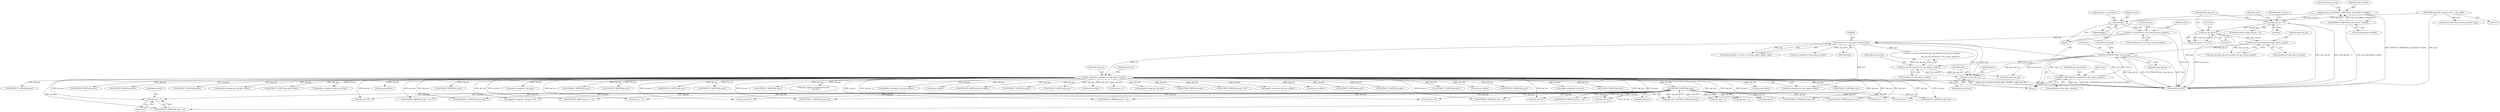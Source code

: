 digraph "0_tcpdump_0b661e0aa61850234b64394585cf577aac570bf4@pointer" {
"1001771" [label="(Call,obj_tptr + 2)"];
"1001708" [label="(Call,EXTRACT_8BITS(obj_tptr))"];
"1000342" [label="(Call,obj_tptr=tptr+sizeof(struct lmp_object_header))"];
"1000265" [label="(Call,(const struct lmp_object_header *)tptr)"];
"1001935" [label="(Call,tptr+=lmp_obj_len)"];
"1000354" [label="(Call,ND_TCHECK2(*tptr, lmp_obj_len))"];
"1000258" [label="(Call,ND_TCHECK2(*tptr, sizeof(struct lmp_object_header)))"];
"1000350" [label="(Call,lmp_obj_len-sizeof(struct lmp_object_header))"];
"1000332" [label="(Call,lmp_obj_len % 4)"];
"1000321" [label="(Call,lmp_obj_len < 4)"];
"1000268" [label="(Call,lmp_obj_len=EXTRACT_16BITS(lmp_obj_header->length))"];
"1000270" [label="(Call,EXTRACT_16BITS(lmp_obj_header->length))"];
"1001931" [label="(Call,lmp_obj_len-sizeof(struct lmp_object_header))"];
"1000245" [label="(Call,tptr+=sizeof(const struct lmp_common_header))"];
"1000128" [label="(Call,tptr=pptr)"];
"1000112" [label="(MethodParameterIn,register const u_char *pptr)"];
"1001306" [label="(Call,obj_tptr+offset)"];
"1001830" [label="(Call,obj_tptr+12)"];
"1000270" [label="(Call,EXTRACT_16BITS(lmp_obj_header->length))"];
"1000132" [label="(Identifier,lmp_com_header)"];
"1000130" [label="(Identifier,pptr)"];
"1000268" [label="(Call,lmp_obj_len=EXTRACT_16BITS(lmp_obj_header->length))"];
"1000945" [label="(Call,EXTRACT_8BITS(obj_tptr))"];
"1001652" [label="(Call,EXTRACT_32BITS(obj_tptr))"];
"1000351" [label="(Identifier,lmp_obj_len)"];
"1000271" [label="(Call,lmp_obj_header->length)"];
"1000334" [label="(Literal,4)"];
"1001739" [label="(Call,obj_tptr + 1)"];
"1000469" [label="(Call,EXTRACT_32BITS(obj_tptr))"];
"1000263" [label="(Call,lmp_obj_header = (const struct lmp_object_header *)tptr)"];
"1001791" [label="(Call,EXTRACT_16BITS(obj_tptr+4))"];
"1000388" [label="(Call,EXTRACT_32BITS(obj_tptr))"];
"1000355" [label="(Call,*tptr)"];
"1001414" [label="(Call,obj_tptr+offset)"];
"1001630" [label="(Call,EXTRACT_32BITS(obj_tptr))"];
"1001782" [label="(Call,EXTRACT_8BITS(obj_tptr + 3))"];
"1000421" [label="(Call,ipaddr_string(ndo, obj_tptr))"];
"1000654" [label="(Call,EXTRACT_8BITS(obj_tptr))"];
"1000321" [label="(Call,lmp_obj_len < 4)"];
"1000275" [label="(Identifier,lmp_obj_ctype)"];
"1001939" [label="(Identifier,tlen)"];
"1001792" [label="(Call,obj_tptr+4)"];
"1000320" [label="(ControlStructure,if (lmp_obj_len < 4))"];
"1000246" [label="(Identifier,tptr)"];
"1001949" [label="(MethodReturn,RET)"];
"1000331" [label="(Call,(lmp_obj_len % 4) != 0)"];
"1000247" [label="(Call,sizeof(const struct lmp_common_header))"];
"1001834" [label="(Call,obj_tptr+12)"];
"1001709" [label="(Identifier,obj_tptr)"];
"1001931" [label="(Call,lmp_obj_len-sizeof(struct lmp_object_header))"];
"1000342" [label="(Call,obj_tptr=tptr+sizeof(struct lmp_object_header))"];
"1001754" [label="(Call,obj_tptr + 1)"];
"1001735" [label="(Call,obj_tptr + 1)"];
"1001800" [label="(Call,EXTRACT_16BITS(obj_tptr+6))"];
"1001819" [label="(Call,obj_tptr+10)"];
"1000522" [label="(Call,EXTRACT_32BITS(obj_tptr))"];
"1001809" [label="(Call,EXTRACT_16BITS(obj_tptr+8))"];
"1000359" [label="(Identifier,hexdump)"];
"1000805" [label="(Call,EXTRACT_8BITS(obj_tptr))"];
"1001772" [label="(Identifier,obj_tptr)"];
"1001935" [label="(Call,tptr+=lmp_obj_len)"];
"1000702" [label="(Call,EXTRACT_8BITS(obj_tptr))"];
"1000357" [label="(Identifier,lmp_obj_len)"];
"1001926" [label="(Call,tptr+sizeof(struct lmp_object_header))"];
"1001818" [label="(Call,EXTRACT_16BITS(obj_tptr+10))"];
"1000619" [label="(Call,EXTRACT_32BITS(obj_tptr))"];
"1000269" [label="(Identifier,lmp_obj_len)"];
"1000133" [label="(Call,(const struct lmp_common_header *)pptr)"];
"1001304" [label="(Call,ip6addr_string(ndo, obj_tptr+offset))"];
"1001590" [label="(Call,EXTRACT_32BITS(obj_tptr+offset))"];
"1000267" [label="(Identifier,tptr)"];
"1001530" [label="(Call,ipaddr_string(ndo, obj_tptr+offset))"];
"1001734" [label="(Call,EXTRACT_8BITS(obj_tptr + 1))"];
"1001936" [label="(Identifier,tptr)"];
"1001197" [label="(Call,obj_tptr+offset)"];
"1000250" [label="(Identifier,tlen)"];
"1000350" [label="(Call,lmp_obj_len-sizeof(struct lmp_object_header))"];
"1001758" [label="(Call,obj_tptr + 1)"];
"1001833" [label="(Call,EXTRACT_32BITS(obj_tptr+12))"];
"1001706" [label="(Call,link_type = EXTRACT_8BITS(obj_tptr))"];
"1001683" [label="(Call,EXTRACT_8BITS(obj_tptr))"];
"1000327" [label="(Identifier,ndo)"];
"1000332" [label="(Call,lmp_obj_len % 4)"];
"1000333" [label="(Identifier,lmp_obj_len)"];
"1001771" [label="(Call,obj_tptr + 2)"];
"1001783" [label="(Call,obj_tptr + 3)"];
"1000343" [label="(Identifier,obj_tptr)"];
"1001738" [label="(Call,EXTRACT_8BITS(obj_tptr + 1))"];
"1000335" [label="(Literal,0)"];
"1000112" [label="(MethodParameterIn,register const u_char *pptr)"];
"1000245" [label="(Call,tptr+=sizeof(const struct lmp_common_header))"];
"1000554" [label="(Call,ipaddr_string(ndo, obj_tptr))"];
"1000129" [label="(Identifier,tptr)"];
"1001757" [label="(Call,EXTRACT_8BITS(obj_tptr + 1))"];
"1001708" [label="(Call,EXTRACT_8BITS(obj_tptr))"];
"1000261" [label="(Call,sizeof(struct lmp_object_header))"];
"1001134" [label="(Call,EXTRACT_16BITS(obj_tptr))"];
"1000750" [label="(Call,EXTRACT_8BITS(obj_tptr))"];
"1001773" [label="(Literal,2)"];
"1000264" [label="(Identifier,lmp_obj_header)"];
"1001810" [label="(Call,obj_tptr+8)"];
"1001857" [label="(Call,EXTRACT_32BITS(obj_tptr))"];
"1000500" [label="(Call,EXTRACT_32BITS(obj_tptr))"];
"1001801" [label="(Call,obj_tptr+6)"];
"1000348" [label="(Call,obj_tlen=lmp_obj_len-sizeof(struct lmp_object_header))"];
"1001022" [label="(Call,EXTRACT_16BITS(obj_tptr))"];
"1001770" [label="(Call,EXTRACT_8BITS(obj_tptr + 2))"];
"1000128" [label="(Call,tptr=pptr)"];
"1000258" [label="(Call,ND_TCHECK2(*tptr, sizeof(struct lmp_object_header)))"];
"1001933" [label="(Call,sizeof(struct lmp_object_header))"];
"1000322" [label="(Identifier,lmp_obj_len)"];
"1000349" [label="(Identifier,obj_tlen)"];
"1001908" [label="(Call,print_unknown_data(ndo,obj_tptr,\"\n\t    \",obj_tlen))"];
"1000354" [label="(Call,ND_TCHECK2(*tptr, lmp_obj_len))"];
"1001753" [label="(Call,EXTRACT_8BITS(obj_tptr + 1))"];
"1001828" [label="(Call,ipaddr_string(ndo, obj_tptr+12))"];
"1001937" [label="(Identifier,lmp_obj_len)"];
"1001560" [label="(Call,ip6addr_string(ndo, obj_tptr+offset))"];
"1001562" [label="(Call,obj_tptr+offset)"];
"1000352" [label="(Call,sizeof(struct lmp_object_header))"];
"1000114" [label="(Block,)"];
"1000265" [label="(Call,(const struct lmp_object_header *)tptr)"];
"1001413" [label="(Call,EXTRACT_32BITS(obj_tptr+offset))"];
"1000259" [label="(Call,*tptr)"];
"1001924" [label="(Call,print_unknown_data(ndo,tptr+sizeof(struct lmp_object_header),\"\n\t    \",\n                               lmp_obj_len-sizeof(struct lmp_object_header)))"];
"1001166" [label="(Call,EXTRACT_32BITS(obj_tptr))"];
"1000323" [label="(Literal,4)"];
"1000586" [label="(Call,EXTRACT_16BITS(obj_tptr))"];
"1001591" [label="(Call,obj_tptr+offset)"];
"1000344" [label="(Call,tptr+sizeof(struct lmp_object_header))"];
"1001892" [label="(Call,obj_tptr + 3)"];
"1000445" [label="(Call,ip6addr_string(ndo, obj_tptr))"];
"1000875" [label="(Call,EXTRACT_8BITS(obj_tptr))"];
"1001891" [label="(Call,EXTRACT_8BITS(obj_tptr + 3))"];
"1000257" [label="(Block,)"];
"1001932" [label="(Identifier,lmp_obj_len)"];
"1001195" [label="(Call,ipaddr_string(ndo, obj_tptr+offset))"];
"1001938" [label="(Call,tlen-=lmp_obj_len)"];
"1001532" [label="(Call,obj_tptr+offset)"];
"1001771" -> "1001770"  [label="AST: "];
"1001771" -> "1001773"  [label="CFG: "];
"1001772" -> "1001771"  [label="AST: "];
"1001773" -> "1001771"  [label="AST: "];
"1001770" -> "1001771"  [label="CFG: "];
"1001708" -> "1001771"  [label="DDG: obj_tptr"];
"1000342" -> "1001771"  [label="DDG: obj_tptr"];
"1001708" -> "1001706"  [label="AST: "];
"1001708" -> "1001709"  [label="CFG: "];
"1001709" -> "1001708"  [label="AST: "];
"1001706" -> "1001708"  [label="CFG: "];
"1001708" -> "1001706"  [label="DDG: obj_tptr"];
"1000342" -> "1001708"  [label="DDG: obj_tptr"];
"1001708" -> "1001734"  [label="DDG: obj_tptr"];
"1001708" -> "1001735"  [label="DDG: obj_tptr"];
"1001708" -> "1001738"  [label="DDG: obj_tptr"];
"1001708" -> "1001739"  [label="DDG: obj_tptr"];
"1001708" -> "1001753"  [label="DDG: obj_tptr"];
"1001708" -> "1001754"  [label="DDG: obj_tptr"];
"1001708" -> "1001757"  [label="DDG: obj_tptr"];
"1001708" -> "1001758"  [label="DDG: obj_tptr"];
"1001708" -> "1001770"  [label="DDG: obj_tptr"];
"1001708" -> "1001782"  [label="DDG: obj_tptr"];
"1001708" -> "1001783"  [label="DDG: obj_tptr"];
"1001708" -> "1001791"  [label="DDG: obj_tptr"];
"1001708" -> "1001792"  [label="DDG: obj_tptr"];
"1001708" -> "1001800"  [label="DDG: obj_tptr"];
"1001708" -> "1001801"  [label="DDG: obj_tptr"];
"1001708" -> "1001809"  [label="DDG: obj_tptr"];
"1001708" -> "1001810"  [label="DDG: obj_tptr"];
"1001708" -> "1001818"  [label="DDG: obj_tptr"];
"1001708" -> "1001819"  [label="DDG: obj_tptr"];
"1001708" -> "1001828"  [label="DDG: obj_tptr"];
"1001708" -> "1001830"  [label="DDG: obj_tptr"];
"1001708" -> "1001833"  [label="DDG: obj_tptr"];
"1001708" -> "1001834"  [label="DDG: obj_tptr"];
"1000342" -> "1000257"  [label="AST: "];
"1000342" -> "1000344"  [label="CFG: "];
"1000343" -> "1000342"  [label="AST: "];
"1000344" -> "1000342"  [label="AST: "];
"1000349" -> "1000342"  [label="CFG: "];
"1000342" -> "1001949"  [label="DDG: tptr+sizeof(struct lmp_object_header)"];
"1000342" -> "1001949"  [label="DDG: obj_tptr"];
"1000265" -> "1000342"  [label="DDG: tptr"];
"1000342" -> "1000388"  [label="DDG: obj_tptr"];
"1000342" -> "1000421"  [label="DDG: obj_tptr"];
"1000342" -> "1000445"  [label="DDG: obj_tptr"];
"1000342" -> "1000469"  [label="DDG: obj_tptr"];
"1000342" -> "1000500"  [label="DDG: obj_tptr"];
"1000342" -> "1000522"  [label="DDG: obj_tptr"];
"1000342" -> "1000554"  [label="DDG: obj_tptr"];
"1000342" -> "1000586"  [label="DDG: obj_tptr"];
"1000342" -> "1000619"  [label="DDG: obj_tptr"];
"1000342" -> "1000654"  [label="DDG: obj_tptr"];
"1000342" -> "1000702"  [label="DDG: obj_tptr"];
"1000342" -> "1000750"  [label="DDG: obj_tptr"];
"1000342" -> "1000805"  [label="DDG: obj_tptr"];
"1000342" -> "1000875"  [label="DDG: obj_tptr"];
"1000342" -> "1000945"  [label="DDG: obj_tptr"];
"1000342" -> "1001022"  [label="DDG: obj_tptr"];
"1000342" -> "1001134"  [label="DDG: obj_tptr"];
"1000342" -> "1001166"  [label="DDG: obj_tptr"];
"1000342" -> "1001195"  [label="DDG: obj_tptr"];
"1000342" -> "1001197"  [label="DDG: obj_tptr"];
"1000342" -> "1001304"  [label="DDG: obj_tptr"];
"1000342" -> "1001306"  [label="DDG: obj_tptr"];
"1000342" -> "1001413"  [label="DDG: obj_tptr"];
"1000342" -> "1001414"  [label="DDG: obj_tptr"];
"1000342" -> "1001530"  [label="DDG: obj_tptr"];
"1000342" -> "1001532"  [label="DDG: obj_tptr"];
"1000342" -> "1001560"  [label="DDG: obj_tptr"];
"1000342" -> "1001562"  [label="DDG: obj_tptr"];
"1000342" -> "1001590"  [label="DDG: obj_tptr"];
"1000342" -> "1001591"  [label="DDG: obj_tptr"];
"1000342" -> "1001630"  [label="DDG: obj_tptr"];
"1000342" -> "1001652"  [label="DDG: obj_tptr"];
"1000342" -> "1001683"  [label="DDG: obj_tptr"];
"1000342" -> "1001734"  [label="DDG: obj_tptr"];
"1000342" -> "1001735"  [label="DDG: obj_tptr"];
"1000342" -> "1001738"  [label="DDG: obj_tptr"];
"1000342" -> "1001739"  [label="DDG: obj_tptr"];
"1000342" -> "1001753"  [label="DDG: obj_tptr"];
"1000342" -> "1001754"  [label="DDG: obj_tptr"];
"1000342" -> "1001757"  [label="DDG: obj_tptr"];
"1000342" -> "1001758"  [label="DDG: obj_tptr"];
"1000342" -> "1001770"  [label="DDG: obj_tptr"];
"1000342" -> "1001782"  [label="DDG: obj_tptr"];
"1000342" -> "1001783"  [label="DDG: obj_tptr"];
"1000342" -> "1001791"  [label="DDG: obj_tptr"];
"1000342" -> "1001792"  [label="DDG: obj_tptr"];
"1000342" -> "1001800"  [label="DDG: obj_tptr"];
"1000342" -> "1001801"  [label="DDG: obj_tptr"];
"1000342" -> "1001809"  [label="DDG: obj_tptr"];
"1000342" -> "1001810"  [label="DDG: obj_tptr"];
"1000342" -> "1001818"  [label="DDG: obj_tptr"];
"1000342" -> "1001819"  [label="DDG: obj_tptr"];
"1000342" -> "1001828"  [label="DDG: obj_tptr"];
"1000342" -> "1001830"  [label="DDG: obj_tptr"];
"1000342" -> "1001833"  [label="DDG: obj_tptr"];
"1000342" -> "1001834"  [label="DDG: obj_tptr"];
"1000342" -> "1001857"  [label="DDG: obj_tptr"];
"1000342" -> "1001891"  [label="DDG: obj_tptr"];
"1000342" -> "1001892"  [label="DDG: obj_tptr"];
"1000342" -> "1001908"  [label="DDG: obj_tptr"];
"1000265" -> "1000263"  [label="AST: "];
"1000265" -> "1000267"  [label="CFG: "];
"1000266" -> "1000265"  [label="AST: "];
"1000267" -> "1000265"  [label="AST: "];
"1000263" -> "1000265"  [label="CFG: "];
"1000265" -> "1001949"  [label="DDG: tptr"];
"1000265" -> "1000263"  [label="DDG: tptr"];
"1001935" -> "1000265"  [label="DDG: tptr"];
"1000245" -> "1000265"  [label="DDG: tptr"];
"1000265" -> "1000344"  [label="DDG: tptr"];
"1000265" -> "1001924"  [label="DDG: tptr"];
"1000265" -> "1001926"  [label="DDG: tptr"];
"1000265" -> "1001935"  [label="DDG: tptr"];
"1001935" -> "1000257"  [label="AST: "];
"1001935" -> "1001937"  [label="CFG: "];
"1001936" -> "1001935"  [label="AST: "];
"1001937" -> "1001935"  [label="AST: "];
"1001939" -> "1001935"  [label="CFG: "];
"1001935" -> "1001949"  [label="DDG: tptr"];
"1000354" -> "1001935"  [label="DDG: lmp_obj_len"];
"1001931" -> "1001935"  [label="DDG: lmp_obj_len"];
"1000354" -> "1000257"  [label="AST: "];
"1000354" -> "1000357"  [label="CFG: "];
"1000355" -> "1000354"  [label="AST: "];
"1000357" -> "1000354"  [label="AST: "];
"1000359" -> "1000354"  [label="CFG: "];
"1000354" -> "1001949"  [label="DDG: lmp_obj_len"];
"1000354" -> "1001949"  [label="DDG: ND_TCHECK2(*tptr, lmp_obj_len)"];
"1000354" -> "1001949"  [label="DDG: *tptr"];
"1000354" -> "1000258"  [label="DDG: *tptr"];
"1000258" -> "1000354"  [label="DDG: *tptr"];
"1000350" -> "1000354"  [label="DDG: lmp_obj_len"];
"1000354" -> "1001931"  [label="DDG: lmp_obj_len"];
"1000354" -> "1001938"  [label="DDG: lmp_obj_len"];
"1000258" -> "1000257"  [label="AST: "];
"1000258" -> "1000261"  [label="CFG: "];
"1000259" -> "1000258"  [label="AST: "];
"1000261" -> "1000258"  [label="AST: "];
"1000264" -> "1000258"  [label="CFG: "];
"1000258" -> "1001949"  [label="DDG: *tptr"];
"1000258" -> "1001949"  [label="DDG: ND_TCHECK2(*tptr, sizeof(struct lmp_object_header))"];
"1000350" -> "1000348"  [label="AST: "];
"1000350" -> "1000352"  [label="CFG: "];
"1000351" -> "1000350"  [label="AST: "];
"1000352" -> "1000350"  [label="AST: "];
"1000348" -> "1000350"  [label="CFG: "];
"1000350" -> "1000348"  [label="DDG: lmp_obj_len"];
"1000332" -> "1000350"  [label="DDG: lmp_obj_len"];
"1000332" -> "1000331"  [label="AST: "];
"1000332" -> "1000334"  [label="CFG: "];
"1000333" -> "1000332"  [label="AST: "];
"1000334" -> "1000332"  [label="AST: "];
"1000335" -> "1000332"  [label="CFG: "];
"1000332" -> "1001949"  [label="DDG: lmp_obj_len"];
"1000332" -> "1000331"  [label="DDG: lmp_obj_len"];
"1000332" -> "1000331"  [label="DDG: 4"];
"1000321" -> "1000332"  [label="DDG: lmp_obj_len"];
"1000321" -> "1000320"  [label="AST: "];
"1000321" -> "1000323"  [label="CFG: "];
"1000322" -> "1000321"  [label="AST: "];
"1000323" -> "1000321"  [label="AST: "];
"1000327" -> "1000321"  [label="CFG: "];
"1000333" -> "1000321"  [label="CFG: "];
"1000321" -> "1001949"  [label="DDG: lmp_obj_len"];
"1000321" -> "1001949"  [label="DDG: lmp_obj_len < 4"];
"1000268" -> "1000321"  [label="DDG: lmp_obj_len"];
"1000268" -> "1000257"  [label="AST: "];
"1000268" -> "1000270"  [label="CFG: "];
"1000269" -> "1000268"  [label="AST: "];
"1000270" -> "1000268"  [label="AST: "];
"1000275" -> "1000268"  [label="CFG: "];
"1000268" -> "1001949"  [label="DDG: EXTRACT_16BITS(lmp_obj_header->length)"];
"1000270" -> "1000268"  [label="DDG: lmp_obj_header->length"];
"1000270" -> "1000271"  [label="CFG: "];
"1000271" -> "1000270"  [label="AST: "];
"1000270" -> "1001949"  [label="DDG: lmp_obj_header->length"];
"1001931" -> "1001924"  [label="AST: "];
"1001931" -> "1001933"  [label="CFG: "];
"1001932" -> "1001931"  [label="AST: "];
"1001933" -> "1001931"  [label="AST: "];
"1001924" -> "1001931"  [label="CFG: "];
"1001931" -> "1001924"  [label="DDG: lmp_obj_len"];
"1001931" -> "1001938"  [label="DDG: lmp_obj_len"];
"1000245" -> "1000114"  [label="AST: "];
"1000245" -> "1000247"  [label="CFG: "];
"1000246" -> "1000245"  [label="AST: "];
"1000247" -> "1000245"  [label="AST: "];
"1000250" -> "1000245"  [label="CFG: "];
"1000245" -> "1001949"  [label="DDG: tptr"];
"1000128" -> "1000245"  [label="DDG: tptr"];
"1000128" -> "1000114"  [label="AST: "];
"1000128" -> "1000130"  [label="CFG: "];
"1000129" -> "1000128"  [label="AST: "];
"1000130" -> "1000128"  [label="AST: "];
"1000132" -> "1000128"  [label="CFG: "];
"1000128" -> "1001949"  [label="DDG: tptr"];
"1000112" -> "1000128"  [label="DDG: pptr"];
"1000112" -> "1000110"  [label="AST: "];
"1000112" -> "1001949"  [label="DDG: pptr"];
"1000112" -> "1000133"  [label="DDG: pptr"];
}
